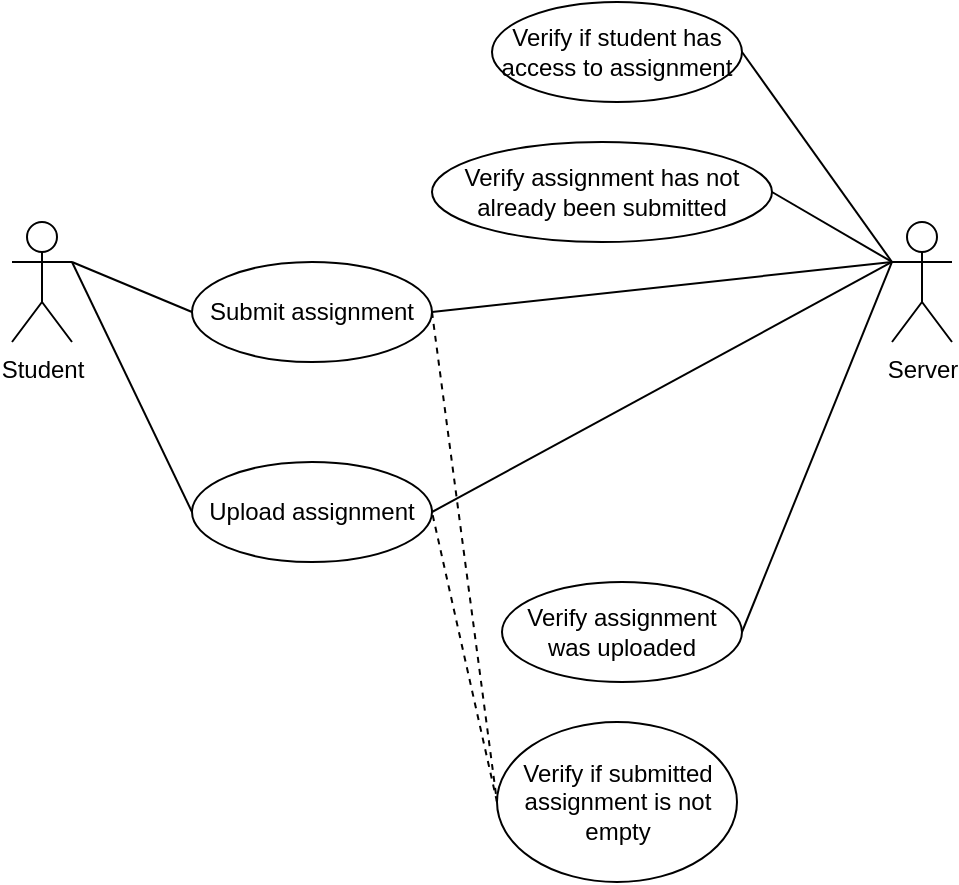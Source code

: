 <mxfile version="12.7.0" type="device"><diagram id="MJUuObHkPtcKze3WDZzR" name="Page-1"><mxGraphModel dx="1038" dy="499" grid="1" gridSize="10" guides="1" tooltips="1" connect="1" arrows="1" fold="1" page="1" pageScale="1" pageWidth="850" pageHeight="1100" math="0" shadow="0"><root><mxCell id="0"/><mxCell id="1" parent="0"/><mxCell id="58qTEmMdX_HO2GfSpNm1-1" value="Student" style="shape=umlActor;verticalLabelPosition=bottom;labelBackgroundColor=#ffffff;verticalAlign=top;html=1;outlineConnect=0;" vertex="1" parent="1"><mxGeometry x="130" y="180" width="30" height="60" as="geometry"/></mxCell><mxCell id="58qTEmMdX_HO2GfSpNm1-3" value="Submit assignment" style="ellipse;whiteSpace=wrap;html=1;" vertex="1" parent="1"><mxGeometry x="220" y="200" width="120" height="50" as="geometry"/></mxCell><mxCell id="58qTEmMdX_HO2GfSpNm1-4" value="Server" style="shape=umlActor;verticalLabelPosition=bottom;labelBackgroundColor=#ffffff;verticalAlign=top;html=1;outlineConnect=0;" vertex="1" parent="1"><mxGeometry x="570" y="180" width="30" height="60" as="geometry"/></mxCell><mxCell id="58qTEmMdX_HO2GfSpNm1-5" value="Upload assignment" style="ellipse;whiteSpace=wrap;html=1;" vertex="1" parent="1"><mxGeometry x="220" y="300" width="120" height="50" as="geometry"/></mxCell><mxCell id="58qTEmMdX_HO2GfSpNm1-6" value="Verify assignment was uploaded" style="ellipse;whiteSpace=wrap;html=1;" vertex="1" parent="1"><mxGeometry x="375" y="360" width="120" height="50" as="geometry"/></mxCell><mxCell id="58qTEmMdX_HO2GfSpNm1-7" value="" style="endArrow=none;html=1;exitX=1;exitY=0.333;exitDx=0;exitDy=0;exitPerimeter=0;entryX=0;entryY=0.5;entryDx=0;entryDy=0;" edge="1" parent="1" source="58qTEmMdX_HO2GfSpNm1-1" target="58qTEmMdX_HO2GfSpNm1-5"><mxGeometry width="50" height="50" relative="1" as="geometry"><mxPoint x="130" y="420" as="sourcePoint"/><mxPoint x="180" y="370" as="targetPoint"/></mxGeometry></mxCell><mxCell id="58qTEmMdX_HO2GfSpNm1-8" value="Verify if student has access to&amp;nbsp;assignment" style="ellipse;whiteSpace=wrap;html=1;" vertex="1" parent="1"><mxGeometry x="370" y="70" width="125" height="50" as="geometry"/></mxCell><mxCell id="58qTEmMdX_HO2GfSpNm1-11" value="Verify assignment has not already been submitted" style="ellipse;whiteSpace=wrap;html=1;" vertex="1" parent="1"><mxGeometry x="340" y="140" width="170" height="50" as="geometry"/></mxCell><mxCell id="58qTEmMdX_HO2GfSpNm1-12" value="Verify if submitted assignment is not empty" style="ellipse;whiteSpace=wrap;html=1;" vertex="1" parent="1"><mxGeometry x="372.5" y="430" width="120" height="80" as="geometry"/></mxCell><mxCell id="58qTEmMdX_HO2GfSpNm1-15" value="" style="endArrow=none;html=1;exitX=1;exitY=0.5;exitDx=0;exitDy=0;entryX=0;entryY=0.333;entryDx=0;entryDy=0;entryPerimeter=0;" edge="1" parent="1" source="58qTEmMdX_HO2GfSpNm1-3" target="58qTEmMdX_HO2GfSpNm1-4"><mxGeometry width="50" height="50" relative="1" as="geometry"><mxPoint x="500" y="230" as="sourcePoint"/><mxPoint x="550" y="180" as="targetPoint"/></mxGeometry></mxCell><mxCell id="58qTEmMdX_HO2GfSpNm1-16" value="" style="endArrow=none;html=1;exitX=1;exitY=0.333;exitDx=0;exitDy=0;exitPerimeter=0;entryX=0;entryY=0.5;entryDx=0;entryDy=0;" edge="1" parent="1" source="58qTEmMdX_HO2GfSpNm1-1" target="58qTEmMdX_HO2GfSpNm1-3"><mxGeometry width="50" height="50" relative="1" as="geometry"><mxPoint x="160" y="250" as="sourcePoint"/><mxPoint x="210" y="200" as="targetPoint"/></mxGeometry></mxCell><mxCell id="58qTEmMdX_HO2GfSpNm1-17" value="" style="endArrow=none;html=1;exitX=1;exitY=0.5;exitDx=0;exitDy=0;entryX=0;entryY=0.333;entryDx=0;entryDy=0;entryPerimeter=0;" edge="1" parent="1" source="58qTEmMdX_HO2GfSpNm1-5" target="58qTEmMdX_HO2GfSpNm1-4"><mxGeometry width="50" height="50" relative="1" as="geometry"><mxPoint x="460" y="290" as="sourcePoint"/><mxPoint x="510" y="240" as="targetPoint"/></mxGeometry></mxCell><mxCell id="58qTEmMdX_HO2GfSpNm1-19" value="" style="endArrow=none;html=1;exitX=1;exitY=0.5;exitDx=0;exitDy=0;entryX=0;entryY=0.333;entryDx=0;entryDy=0;entryPerimeter=0;" edge="1" parent="1" source="58qTEmMdX_HO2GfSpNm1-6" target="58qTEmMdX_HO2GfSpNm1-4"><mxGeometry width="50" height="50" relative="1" as="geometry"><mxPoint x="510" y="420" as="sourcePoint"/><mxPoint x="560" y="370" as="targetPoint"/></mxGeometry></mxCell><mxCell id="58qTEmMdX_HO2GfSpNm1-21" value="" style="endArrow=none;html=1;exitX=1;exitY=0.5;exitDx=0;exitDy=0;entryX=0;entryY=0.333;entryDx=0;entryDy=0;entryPerimeter=0;" edge="1" parent="1" source="58qTEmMdX_HO2GfSpNm1-11" target="58qTEmMdX_HO2GfSpNm1-4"><mxGeometry width="50" height="50" relative="1" as="geometry"><mxPoint x="550" y="160" as="sourcePoint"/><mxPoint x="600" y="110" as="targetPoint"/></mxGeometry></mxCell><mxCell id="58qTEmMdX_HO2GfSpNm1-22" value="" style="endArrow=none;html=1;exitX=1;exitY=0.5;exitDx=0;exitDy=0;entryX=0;entryY=0.333;entryDx=0;entryDy=0;entryPerimeter=0;" edge="1" parent="1" source="58qTEmMdX_HO2GfSpNm1-8" target="58qTEmMdX_HO2GfSpNm1-4"><mxGeometry width="50" height="50" relative="1" as="geometry"><mxPoint x="550" y="130" as="sourcePoint"/><mxPoint x="600" y="80" as="targetPoint"/></mxGeometry></mxCell><mxCell id="58qTEmMdX_HO2GfSpNm1-23" value="" style="endArrow=none;dashed=1;html=1;entryX=0;entryY=0.5;entryDx=0;entryDy=0;exitX=1;exitY=0.5;exitDx=0;exitDy=0;" edge="1" parent="1" source="58qTEmMdX_HO2GfSpNm1-3" target="58qTEmMdX_HO2GfSpNm1-12"><mxGeometry width="50" height="50" relative="1" as="geometry"><mxPoint x="130" y="580" as="sourcePoint"/><mxPoint x="180" y="530" as="targetPoint"/></mxGeometry></mxCell><mxCell id="58qTEmMdX_HO2GfSpNm1-24" value="" style="endArrow=none;dashed=1;html=1;entryX=1;entryY=0.5;entryDx=0;entryDy=0;exitX=0;exitY=0.5;exitDx=0;exitDy=0;" edge="1" parent="1" source="58qTEmMdX_HO2GfSpNm1-12" target="58qTEmMdX_HO2GfSpNm1-5"><mxGeometry width="50" height="50" relative="1" as="geometry"><mxPoint x="130" y="580" as="sourcePoint"/><mxPoint x="180" y="530" as="targetPoint"/></mxGeometry></mxCell></root></mxGraphModel></diagram></mxfile>